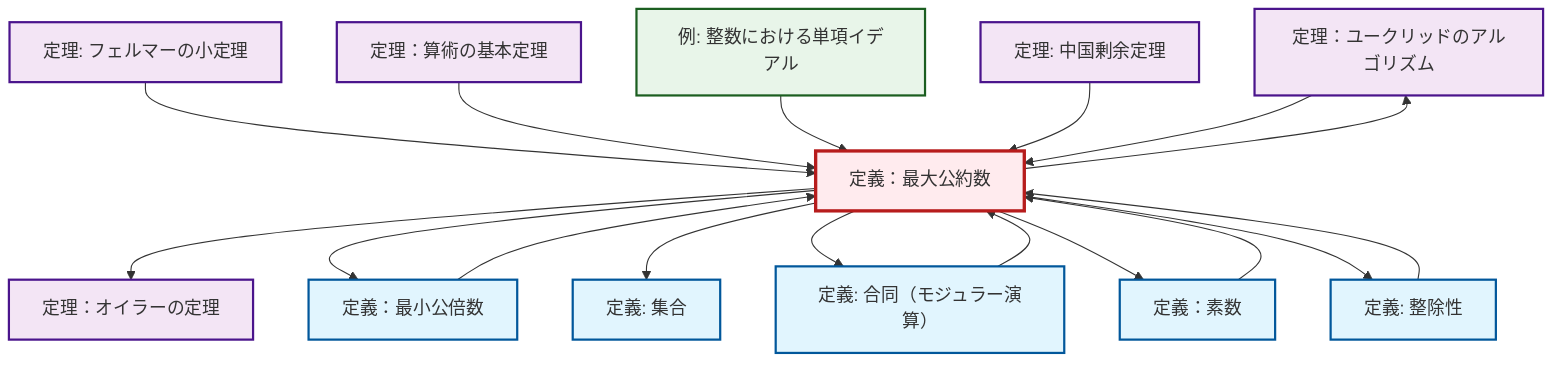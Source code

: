 graph TD
    classDef definition fill:#e1f5fe,stroke:#01579b,stroke-width:2px
    classDef theorem fill:#f3e5f5,stroke:#4a148c,stroke-width:2px
    classDef axiom fill:#fff3e0,stroke:#e65100,stroke-width:2px
    classDef example fill:#e8f5e9,stroke:#1b5e20,stroke-width:2px
    classDef current fill:#ffebee,stroke:#b71c1c,stroke-width:3px
    thm-euclidean-algorithm["定理：ユークリッドのアルゴリズム"]:::theorem
    thm-euler["定理：オイラーの定理"]:::theorem
    def-lcm["定義：最小公倍数"]:::definition
    thm-fundamental-arithmetic["定理：算術の基本定理"]:::theorem
    def-prime["定義：素数"]:::definition
    ex-principal-ideal["例: 整数における単項イデアル"]:::example
    thm-fermat-little["定理: フェルマーの小定理"]:::theorem
    thm-chinese-remainder["定理: 中国剰余定理"]:::theorem
    def-congruence["定義: 合同（モジュラー演算）"]:::definition
    def-divisibility["定義: 整除性"]:::definition
    def-set["定義: 集合"]:::definition
    def-gcd["定義：最大公約数"]:::definition
    thm-fermat-little --> def-gcd
    thm-fundamental-arithmetic --> def-gcd
    def-gcd --> thm-euler
    def-lcm --> def-gcd
    ex-principal-ideal --> def-gcd
    def-gcd --> def-lcm
    def-divisibility --> def-gcd
    def-prime --> def-gcd
    def-gcd --> def-set
    thm-chinese-remainder --> def-gcd
    def-gcd --> thm-euclidean-algorithm
    def-gcd --> def-congruence
    def-gcd --> def-prime
    def-gcd --> def-divisibility
    def-congruence --> def-gcd
    thm-euclidean-algorithm --> def-gcd
    class def-gcd current